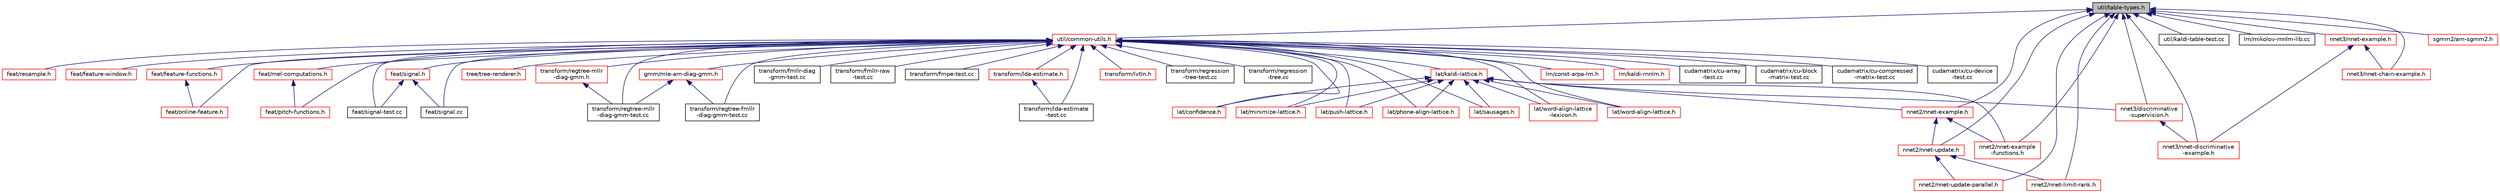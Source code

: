digraph "util/table-types.h"
{
  edge [fontname="Helvetica",fontsize="10",labelfontname="Helvetica",labelfontsize="10"];
  node [fontname="Helvetica",fontsize="10",shape=record];
  Node60 [label="util/table-types.h",height=0.2,width=0.4,color="black", fillcolor="grey75", style="filled", fontcolor="black"];
  Node60 -> Node61 [dir="back",color="midnightblue",fontsize="10",style="solid",fontname="Helvetica"];
  Node61 [label="util/common-utils.h",height=0.2,width=0.4,color="red", fillcolor="white", style="filled",URL="$common-utils_8h.html"];
  Node61 -> Node62 [dir="back",color="midnightblue",fontsize="10",style="solid",fontname="Helvetica"];
  Node62 [label="feat/resample.h",height=0.2,width=0.4,color="red", fillcolor="white", style="filled",URL="$resample_8h.html",tooltip="] "];
  Node61 -> Node93 [dir="back",color="midnightblue",fontsize="10",style="solid",fontname="Helvetica"];
  Node93 [label="feat/feature-window.h",height=0.2,width=0.4,color="red", fillcolor="white", style="filled",URL="$feature-window_8h.html"];
  Node61 -> Node103 [dir="back",color="midnightblue",fontsize="10",style="solid",fontname="Helvetica"];
  Node103 [label="feat/feature-functions.h",height=0.2,width=0.4,color="red", fillcolor="white", style="filled",URL="$feature-functions_8h.html"];
  Node103 -> Node68 [dir="back",color="midnightblue",fontsize="10",style="solid",fontname="Helvetica"];
  Node68 [label="feat/online-feature.h",height=0.2,width=0.4,color="red", fillcolor="white", style="filled",URL="$online-feature_8h.html"];
  Node61 -> Node114 [dir="back",color="midnightblue",fontsize="10",style="solid",fontname="Helvetica"];
  Node114 [label="feat/mel-computations.h",height=0.2,width=0.4,color="red", fillcolor="white", style="filled",URL="$mel-computations_8h.html"];
  Node114 -> Node115 [dir="back",color="midnightblue",fontsize="10",style="solid",fontname="Helvetica"];
  Node115 [label="feat/pitch-functions.h",height=0.2,width=0.4,color="red", fillcolor="white", style="filled",URL="$pitch-functions_8h.html"];
  Node61 -> Node68 [dir="back",color="midnightblue",fontsize="10",style="solid",fontname="Helvetica"];
  Node61 -> Node115 [dir="back",color="midnightblue",fontsize="10",style="solid",fontname="Helvetica"];
  Node61 -> Node119 [dir="back",color="midnightblue",fontsize="10",style="solid",fontname="Helvetica"];
  Node119 [label="feat/signal-test.cc",height=0.2,width=0.4,color="black", fillcolor="white", style="filled",URL="$signal-test_8cc.html"];
  Node61 -> Node120 [dir="back",color="midnightblue",fontsize="10",style="solid",fontname="Helvetica"];
  Node120 [label="feat/signal.h",height=0.2,width=0.4,color="red", fillcolor="white", style="filled",URL="$signal_8h.html"];
  Node120 -> Node119 [dir="back",color="midnightblue",fontsize="10",style="solid",fontname="Helvetica"];
  Node120 -> Node121 [dir="back",color="midnightblue",fontsize="10",style="solid",fontname="Helvetica"];
  Node121 [label="feat/signal.cc",height=0.2,width=0.4,color="black", fillcolor="white", style="filled",URL="$signal_8cc.html"];
  Node61 -> Node121 [dir="back",color="midnightblue",fontsize="10",style="solid",fontname="Helvetica"];
  Node61 -> Node124 [dir="back",color="midnightblue",fontsize="10",style="solid",fontname="Helvetica"];
  Node124 [label="tree/tree-renderer.h",height=0.2,width=0.4,color="red", fillcolor="white", style="filled",URL="$tree-renderer_8h.html"];
  Node61 -> Node127 [dir="back",color="midnightblue",fontsize="10",style="solid",fontname="Helvetica"];
  Node127 [label="transform/regtree-mllr\l-diag-gmm.h",height=0.2,width=0.4,color="red", fillcolor="white", style="filled",URL="$regtree-mllr-diag-gmm_8h.html"];
  Node127 -> Node143 [dir="back",color="midnightblue",fontsize="10",style="solid",fontname="Helvetica"];
  Node143 [label="transform/regtree-mllr\l-diag-gmm-test.cc",height=0.2,width=0.4,color="black", fillcolor="white", style="filled",URL="$regtree-mllr-diag-gmm-test_8cc.html"];
  Node61 -> Node146 [dir="back",color="midnightblue",fontsize="10",style="solid",fontname="Helvetica"];
  Node146 [label="gmm/mle-am-diag-gmm.h",height=0.2,width=0.4,color="red", fillcolor="white", style="filled",URL="$mle-am-diag-gmm_8h.html"];
  Node146 -> Node175 [dir="back",color="midnightblue",fontsize="10",style="solid",fontname="Helvetica"];
  Node175 [label="transform/regtree-fmllr\l-diag-gmm-test.cc",height=0.2,width=0.4,color="black", fillcolor="white", style="filled",URL="$regtree-fmllr-diag-gmm-test_8cc.html"];
  Node146 -> Node143 [dir="back",color="midnightblue",fontsize="10",style="solid",fontname="Helvetica"];
  Node61 -> Node189 [dir="back",color="midnightblue",fontsize="10",style="solid",fontname="Helvetica"];
  Node189 [label="transform/fmllr-diag\l-gmm-test.cc",height=0.2,width=0.4,color="black", fillcolor="white", style="filled",URL="$fmllr-diag-gmm-test_8cc.html"];
  Node61 -> Node190 [dir="back",color="midnightblue",fontsize="10",style="solid",fontname="Helvetica"];
  Node190 [label="transform/fmllr-raw\l-test.cc",height=0.2,width=0.4,color="black", fillcolor="white", style="filled",URL="$fmllr-raw-test_8cc.html"];
  Node61 -> Node167 [dir="back",color="midnightblue",fontsize="10",style="solid",fontname="Helvetica"];
  Node167 [label="transform/fmpe-test.cc",height=0.2,width=0.4,color="black", fillcolor="white", style="filled",URL="$fmpe-test_8cc.html"];
  Node61 -> Node191 [dir="back",color="midnightblue",fontsize="10",style="solid",fontname="Helvetica"];
  Node191 [label="transform/lda-estimate.h",height=0.2,width=0.4,color="red", fillcolor="white", style="filled",URL="$lda-estimate_8h.html"];
  Node191 -> Node192 [dir="back",color="midnightblue",fontsize="10",style="solid",fontname="Helvetica"];
  Node192 [label="transform/lda-estimate\l-test.cc",height=0.2,width=0.4,color="black", fillcolor="white", style="filled",URL="$lda-estimate-test_8cc.html"];
  Node61 -> Node192 [dir="back",color="midnightblue",fontsize="10",style="solid",fontname="Helvetica"];
  Node61 -> Node202 [dir="back",color="midnightblue",fontsize="10",style="solid",fontname="Helvetica"];
  Node202 [label="transform/lvtln.h",height=0.2,width=0.4,color="red", fillcolor="white", style="filled",URL="$lvtln_8h.html"];
  Node61 -> Node208 [dir="back",color="midnightblue",fontsize="10",style="solid",fontname="Helvetica"];
  Node208 [label="transform/regression\l-tree-test.cc",height=0.2,width=0.4,color="black", fillcolor="white", style="filled",URL="$regression-tree-test_8cc.html"];
  Node61 -> Node209 [dir="back",color="midnightblue",fontsize="10",style="solid",fontname="Helvetica"];
  Node209 [label="transform/regression\l-tree.cc",height=0.2,width=0.4,color="black", fillcolor="white", style="filled",URL="$regression-tree_8cc.html"];
  Node61 -> Node175 [dir="back",color="midnightblue",fontsize="10",style="solid",fontname="Helvetica"];
  Node61 -> Node143 [dir="back",color="midnightblue",fontsize="10",style="solid",fontname="Helvetica"];
  Node61 -> Node210 [dir="back",color="midnightblue",fontsize="10",style="solid",fontname="Helvetica"];
  Node210 [label="lat/kaldi-lattice.h",height=0.2,width=0.4,color="red", fillcolor="white", style="filled",URL="$kaldi-lattice_8h.html"];
  Node210 -> Node340 [dir="back",color="midnightblue",fontsize="10",style="solid",fontname="Helvetica"];
  Node340 [label="lat/confidence.h",height=0.2,width=0.4,color="red", fillcolor="white", style="filled",URL="$confidence_8h.html"];
  Node210 -> Node341 [dir="back",color="midnightblue",fontsize="10",style="solid",fontname="Helvetica"];
  Node341 [label="lat/minimize-lattice.h",height=0.2,width=0.4,color="red", fillcolor="white", style="filled",URL="$minimize-lattice_8h.html"];
  Node210 -> Node345 [dir="back",color="midnightblue",fontsize="10",style="solid",fontname="Helvetica"];
  Node345 [label="lat/push-lattice.h",height=0.2,width=0.4,color="red", fillcolor="white", style="filled",URL="$push-lattice_8h.html"];
  Node210 -> Node351 [dir="back",color="midnightblue",fontsize="10",style="solid",fontname="Helvetica"];
  Node351 [label="lat/phone-align-lattice.h",height=0.2,width=0.4,color="red", fillcolor="white", style="filled",URL="$phone-align-lattice_8h.html"];
  Node210 -> Node353 [dir="back",color="midnightblue",fontsize="10",style="solid",fontname="Helvetica"];
  Node353 [label="lat/sausages.h",height=0.2,width=0.4,color="red", fillcolor="white", style="filled",URL="$sausages_8h.html"];
  Node210 -> Node356 [dir="back",color="midnightblue",fontsize="10",style="solid",fontname="Helvetica"];
  Node356 [label="lat/word-align-lattice\l-lexicon.h",height=0.2,width=0.4,color="red", fillcolor="white", style="filled",URL="$word-align-lattice-lexicon_8h.html"];
  Node210 -> Node357 [dir="back",color="midnightblue",fontsize="10",style="solid",fontname="Helvetica"];
  Node357 [label="lat/word-align-lattice.h",height=0.2,width=0.4,color="red", fillcolor="white", style="filled",URL="$word-align-lattice_8h.html"];
  Node210 -> Node376 [dir="back",color="midnightblue",fontsize="10",style="solid",fontname="Helvetica"];
  Node376 [label="nnet2/nnet-example.h",height=0.2,width=0.4,color="red", fillcolor="white", style="filled",URL="$nnet2_2nnet-example_8h.html"];
  Node376 -> Node377 [dir="back",color="midnightblue",fontsize="10",style="solid",fontname="Helvetica"];
  Node377 [label="nnet2/nnet-update.h",height=0.2,width=0.4,color="red", fillcolor="white", style="filled",URL="$nnet-update_8h.html",tooltip="This header provides functionality for sample-by-sample stochastic gradient descent and gradient comp..."];
  Node377 -> Node384 [dir="back",color="midnightblue",fontsize="10",style="solid",fontname="Helvetica"];
  Node384 [label="nnet2/nnet-update-parallel.h",height=0.2,width=0.4,color="red", fillcolor="white", style="filled",URL="$nnet-update-parallel_8h.html"];
  Node377 -> Node393 [dir="back",color="midnightblue",fontsize="10",style="solid",fontname="Helvetica"];
  Node393 [label="nnet2/nnet-limit-rank.h",height=0.2,width=0.4,color="red", fillcolor="white", style="filled",URL="$nnet-limit-rank_8h.html"];
  Node376 -> Node420 [dir="back",color="midnightblue",fontsize="10",style="solid",fontname="Helvetica"];
  Node420 [label="nnet2/nnet-example\l-functions.h",height=0.2,width=0.4,color="red", fillcolor="white", style="filled",URL="$nnet-example-functions_8h.html",tooltip="Note on how to parse this filename: it contains functions relatied to neural-net training examples..."];
  Node210 -> Node420 [dir="back",color="midnightblue",fontsize="10",style="solid",fontname="Helvetica"];
  Node210 -> Node433 [dir="back",color="midnightblue",fontsize="10",style="solid",fontname="Helvetica"];
  Node433 [label="nnet3/discriminative\l-supervision.h",height=0.2,width=0.4,color="red", fillcolor="white", style="filled",URL="$discriminative-supervision_8h.html"];
  Node433 -> Node434 [dir="back",color="midnightblue",fontsize="10",style="solid",fontname="Helvetica"];
  Node434 [label="nnet3/nnet-discriminative\l-example.h",height=0.2,width=0.4,color="red", fillcolor="white", style="filled",URL="$nnet-discriminative-example_8h.html"];
  Node61 -> Node442 [dir="back",color="midnightblue",fontsize="10",style="solid",fontname="Helvetica"];
  Node442 [label="lm/const-arpa-lm.h",height=0.2,width=0.4,color="red", fillcolor="white", style="filled",URL="$const-arpa-lm_8h.html"];
  Node61 -> Node444 [dir="back",color="midnightblue",fontsize="10",style="solid",fontname="Helvetica"];
  Node444 [label="lm/kaldi-rnnlm.h",height=0.2,width=0.4,color="red", fillcolor="white", style="filled",URL="$kaldi-rnnlm_8h.html"];
  Node61 -> Node340 [dir="back",color="midnightblue",fontsize="10",style="solid",fontname="Helvetica"];
  Node61 -> Node341 [dir="back",color="midnightblue",fontsize="10",style="solid",fontname="Helvetica"];
  Node61 -> Node345 [dir="back",color="midnightblue",fontsize="10",style="solid",fontname="Helvetica"];
  Node61 -> Node351 [dir="back",color="midnightblue",fontsize="10",style="solid",fontname="Helvetica"];
  Node61 -> Node353 [dir="back",color="midnightblue",fontsize="10",style="solid",fontname="Helvetica"];
  Node61 -> Node356 [dir="back",color="midnightblue",fontsize="10",style="solid",fontname="Helvetica"];
  Node61 -> Node357 [dir="back",color="midnightblue",fontsize="10",style="solid",fontname="Helvetica"];
  Node61 -> Node446 [dir="back",color="midnightblue",fontsize="10",style="solid",fontname="Helvetica"];
  Node446 [label="cudamatrix/cu-array\l-test.cc",height=0.2,width=0.4,color="black", fillcolor="white", style="filled",URL="$cu-array-test_8cc.html"];
  Node61 -> Node447 [dir="back",color="midnightblue",fontsize="10",style="solid",fontname="Helvetica"];
  Node447 [label="cudamatrix/cu-block\l-matrix-test.cc",height=0.2,width=0.4,color="black", fillcolor="white", style="filled",URL="$cu-block-matrix-test_8cc.html"];
  Node61 -> Node448 [dir="back",color="midnightblue",fontsize="10",style="solid",fontname="Helvetica"];
  Node448 [label="cudamatrix/cu-compressed\l-matrix-test.cc",height=0.2,width=0.4,color="black", fillcolor="white", style="filled",URL="$cu-compressed-matrix-test_8cc.html"];
  Node61 -> Node449 [dir="back",color="midnightblue",fontsize="10",style="solid",fontname="Helvetica"];
  Node449 [label="cudamatrix/cu-device\l-test.cc",height=0.2,width=0.4,color="black", fillcolor="white", style="filled",URL="$cu-device-test_8cc.html"];
  Node60 -> Node840 [dir="back",color="midnightblue",fontsize="10",style="solid",fontname="Helvetica"];
  Node840 [label="util/kaldi-table-test.cc",height=0.2,width=0.4,color="black", fillcolor="white", style="filled",URL="$kaldi-table-test_8cc.html"];
  Node60 -> Node841 [dir="back",color="midnightblue",fontsize="10",style="solid",fontname="Helvetica"];
  Node841 [label="lm/mikolov-rnnlm-lib.cc",height=0.2,width=0.4,color="black", fillcolor="white", style="filled",URL="$mikolov-rnnlm-lib_8cc.html"];
  Node60 -> Node684 [dir="back",color="midnightblue",fontsize="10",style="solid",fontname="Helvetica"];
  Node684 [label="nnet3/nnet-example.h",height=0.2,width=0.4,color="red", fillcolor="white", style="filled",URL="$nnet3_2nnet-example_8h.html"];
  Node684 -> Node647 [dir="back",color="midnightblue",fontsize="10",style="solid",fontname="Helvetica"];
  Node647 [label="nnet3/nnet-chain-example.h",height=0.2,width=0.4,color="red", fillcolor="white", style="filled",URL="$nnet-chain-example_8h.html"];
  Node684 -> Node434 [dir="back",color="midnightblue",fontsize="10",style="solid",fontname="Helvetica"];
  Node60 -> Node842 [dir="back",color="midnightblue",fontsize="10",style="solid",fontname="Helvetica"];
  Node842 [label="sgmm2/am-sgmm2.h",height=0.2,width=0.4,color="red", fillcolor="white", style="filled",URL="$am-sgmm2_8h.html"];
  Node60 -> Node376 [dir="back",color="midnightblue",fontsize="10",style="solid",fontname="Helvetica"];
  Node60 -> Node377 [dir="back",color="midnightblue",fontsize="10",style="solid",fontname="Helvetica"];
  Node60 -> Node384 [dir="back",color="midnightblue",fontsize="10",style="solid",fontname="Helvetica"];
  Node60 -> Node420 [dir="back",color="midnightblue",fontsize="10",style="solid",fontname="Helvetica"];
  Node60 -> Node393 [dir="back",color="midnightblue",fontsize="10",style="solid",fontname="Helvetica"];
  Node60 -> Node433 [dir="back",color="midnightblue",fontsize="10",style="solid",fontname="Helvetica"];
  Node60 -> Node647 [dir="back",color="midnightblue",fontsize="10",style="solid",fontname="Helvetica"];
  Node60 -> Node434 [dir="back",color="midnightblue",fontsize="10",style="solid",fontname="Helvetica"];
}
